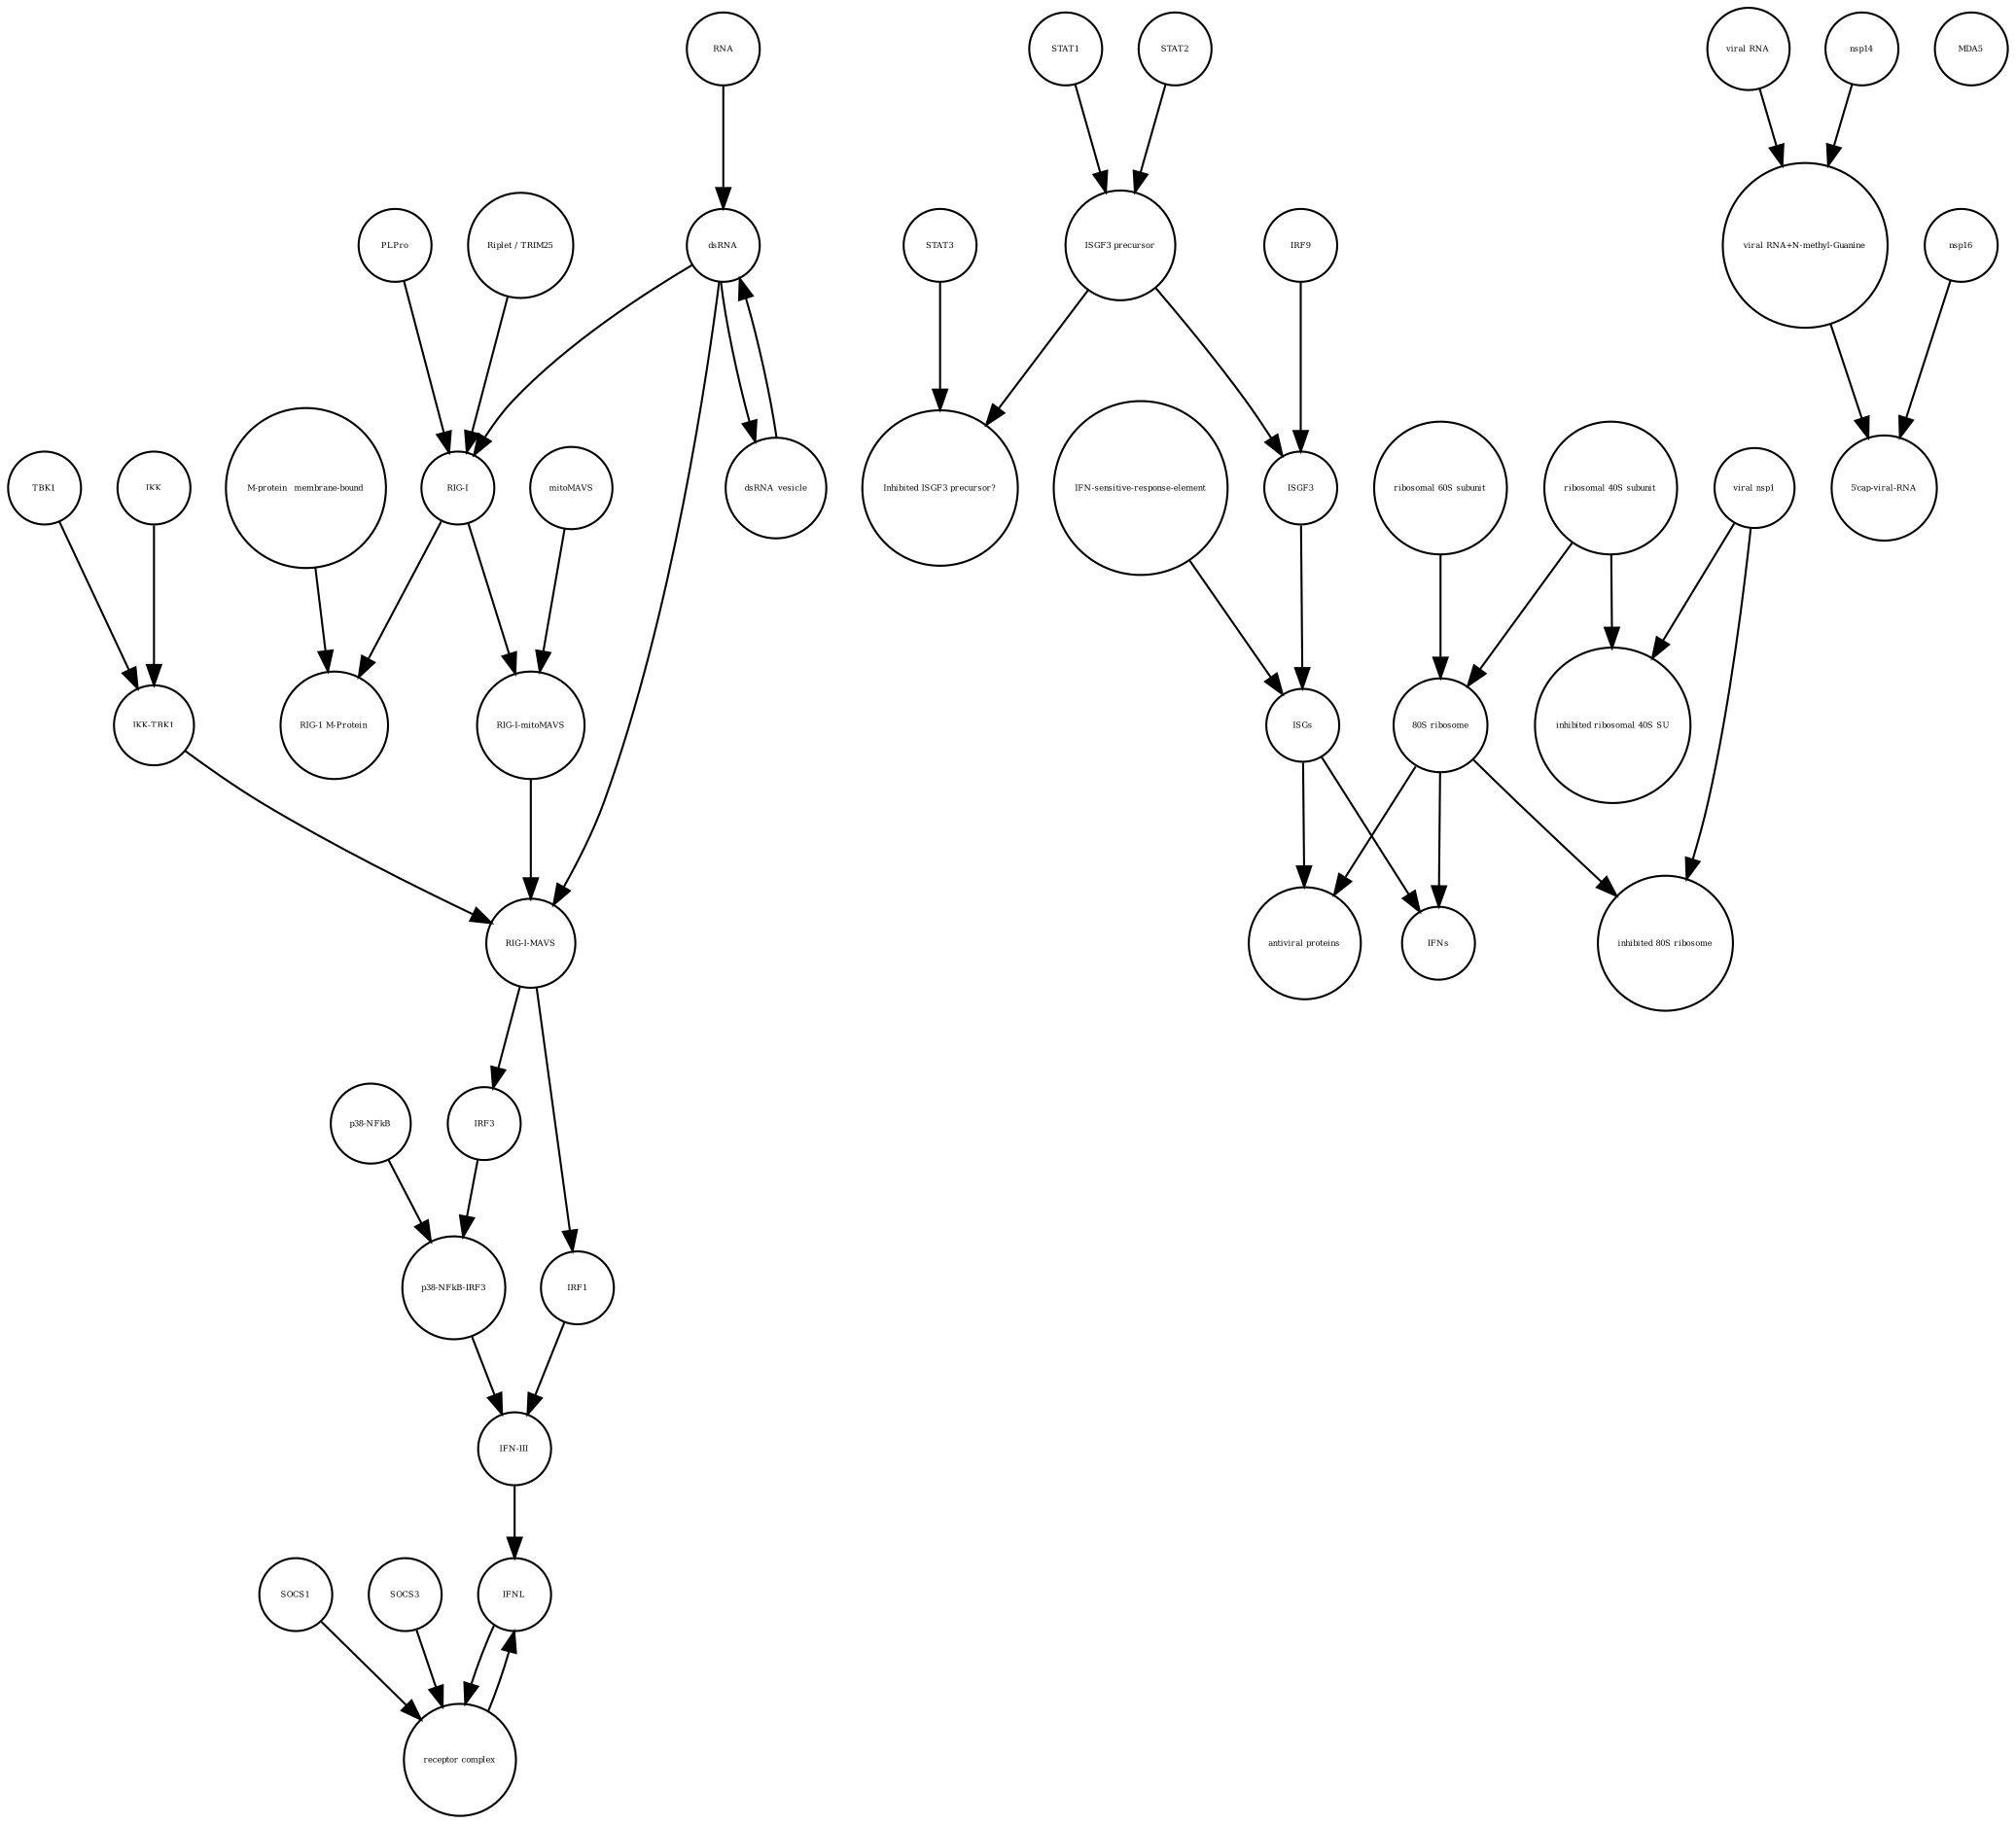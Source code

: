 strict digraph  {
dsRNA [annotation="", bipartite=0, cls="nucleic acid feature", fontsize=4, label=dsRNA, shape=circle];
"ISGF3 precursor" [annotation="", bipartite=0, cls=complex, fontsize=4, label="ISGF3 precursor", shape=circle];
PLPro [annotation="", bipartite=0, cls=macromolecule, fontsize=4, label=PLPro, shape=circle];
"RIG-I-MAVS" [annotation="", bipartite=0, cls=complex, fontsize=4, label="RIG-I-MAVS", shape=circle];
"IFN-III" [annotation="", bipartite=0, cls=macromolecule, fontsize=4, label="IFN-III", shape=circle];
TBK1 [annotation="", bipartite=0, cls=macromolecule, fontsize=4, label=TBK1, shape=circle];
IRF1 [annotation="", bipartite=0, cls=macromolecule, fontsize=4, label=IRF1, shape=circle];
"IKK-TBK1" [annotation="", bipartite=0, cls=complex, fontsize=4, label="IKK-TBK1", shape=circle];
"viral RNA" [annotation="", bipartite=0, cls="nucleic acid feature", fontsize=4, label="viral RNA", shape=circle];
"RIG-1 M-Protein" [annotation="", bipartite=0, cls=complex, fontsize=4, label="RIG-1 M-Protein", shape=circle];
"p38-NFkB-IRF3" [annotation="", bipartite=0, cls=complex, fontsize=4, label="p38-NFkB-IRF3", shape=circle];
SOCS1 [annotation="", bipartite=0, cls=macromolecule, fontsize=4, label=SOCS1, shape=circle];
nsp16 [annotation="", bipartite=0, cls=macromolecule, fontsize=4, label=nsp16, shape=circle];
STAT1 [annotation="", bipartite=0, cls=macromolecule, fontsize=4, label=STAT1, shape=circle];
"IFN-sensitive-response-element" [annotation="", bipartite=0, cls="nucleic acid feature", fontsize=4, label="IFN-sensitive-response-element", shape=circle];
"RIG-I-mitoMAVS" [annotation="", bipartite=0, cls=complex, fontsize=4, label="RIG-I-mitoMAVS", shape=circle];
"p38-NFkB" [annotation="", bipartite=0, cls=complex, fontsize=4, label="p38-NFkB", shape=circle];
SOCS3 [annotation="", bipartite=0, cls=macromolecule, fontsize=4, label=SOCS3, shape=circle];
"Inhibited ISGF3 precursor?" [annotation="", bipartite=0, cls=complex, fontsize=4, label="Inhibited ISGF3 precursor?", shape=circle];
"RIG-I" [annotation="", bipartite=0, cls=macromolecule, fontsize=4, label="RIG-I", shape=circle];
nsp14 [annotation="", bipartite=0, cls=macromolecule, fontsize=4, label=nsp14, shape=circle];
MDA5 [annotation="", bipartite=0, cls=macromolecule, fontsize=4, label=MDA5, shape=circle];
ISGs [annotation="", bipartite=0, cls="nucleic acid feature", fontsize=4, label=ISGs, shape=circle];
IKK [annotation="", bipartite=0, cls=macromolecule, fontsize=4, label=IKK, shape=circle];
"Riplet / TRIM25" [annotation="", bipartite=0, cls=macromolecule, fontsize=4, label="Riplet / TRIM25", shape=circle];
dsRNA_vesicle [annotation="", bipartite=0, cls="nucleic acid feature", fontsize=4, label=dsRNA_vesicle, shape=circle];
"viral nsp1" [annotation="", bipartite=0, cls=macromolecule, fontsize=4, label="viral nsp1", shape=circle];
"inhibited ribosomal 40S SU" [annotation="urn_miriam_doi_10.1101%2F2020.05.18.102467", bipartite=0, cls=complex, fontsize=4, label="inhibited ribosomal 40S SU", shape=circle];
mitoMAVS [annotation="", bipartite=0, cls=macromolecule, fontsize=4, label=mitoMAVS, shape=circle];
IFNs [annotation="", bipartite=0, cls=macromolecule, fontsize=4, label=IFNs, shape=circle];
"antiviral proteins" [annotation="", bipartite=0, cls=macromolecule, fontsize=4, label="antiviral proteins", shape=circle];
"80S ribosome" [annotation="", bipartite=0, cls=complex, fontsize=4, label="80S ribosome", shape=circle];
IRF3 [annotation="", bipartite=0, cls=macromolecule, fontsize=4, label=IRF3, shape=circle];
STAT2 [annotation="", bipartite=0, cls=macromolecule, fontsize=4, label=STAT2, shape=circle];
"ribosomal 40S subunit" [annotation="", bipartite=0, cls=complex, fontsize=4, label="ribosomal 40S subunit", shape=circle];
"receptor complex" [annotation="", bipartite=0, cls=complex, fontsize=4, label="receptor complex", shape=circle];
IFNL [annotation="", bipartite=0, cls=macromolecule, fontsize=4, label=IFNL, shape=circle];
"inhibited 80S ribosome" [annotation="", bipartite=0, cls=complex, fontsize=4, label="inhibited 80S ribosome", shape=circle];
STAT3 [annotation="", bipartite=0, cls=macromolecule, fontsize=4, label=STAT3, shape=circle];
"ribosomal 60S subunit" [annotation="", bipartite=0, cls=complex, fontsize=4, label="ribosomal 60S subunit", shape=circle];
IRF9 [annotation="", bipartite=0, cls=macromolecule, fontsize=4, label=IRF9, shape=circle];
RNA [annotation="", bipartite=0, cls="nucleic acid feature", fontsize=4, label=RNA, shape=circle];
"viral RNA+N-methyl-Guanine" [annotation="", bipartite=0, cls="nucleic acid feature", fontsize=4, label="viral RNA+N-methyl-Guanine", shape=circle];
"M-protein_ membrane-bound" [annotation="", bipartite=0, cls=macromolecule, fontsize=4, label="M-protein_ membrane-bound", shape=circle];
ISGF3 [annotation="", bipartite=0, cls=complex, fontsize=4, label=ISGF3, shape=circle];
"5'cap-viral-RNA" [annotation="", bipartite=0, cls="nucleic acid feature", fontsize=4, label="5'cap-viral-RNA", shape=circle];
dsRNA -> "RIG-I-MAVS"  [annotation="", interaction_type="necessary stimulation"];
dsRNA -> "RIG-I"  [annotation="", interaction_type="necessary stimulation"];
dsRNA -> dsRNA_vesicle  [annotation="", interaction_type=production];
"ISGF3 precursor" -> "Inhibited ISGF3 precursor?"  [annotation="", interaction_type=production];
"ISGF3 precursor" -> ISGF3  [annotation="", interaction_type=production];
PLPro -> "RIG-I"  [annotation="", interaction_type=catalysis];
"RIG-I-MAVS" -> IRF3  [annotation="", interaction_type=stimulation];
"RIG-I-MAVS" -> IRF1  [annotation="", interaction_type=catalysis];
"IFN-III" -> IFNL  [annotation="", interaction_type=production];
TBK1 -> "IKK-TBK1"  [annotation="", interaction_type=production];
IRF1 -> "IFN-III"  [annotation="", interaction_type=stimulation];
"IKK-TBK1" -> "RIG-I-MAVS"  [annotation="", interaction_type=production];
"viral RNA" -> "viral RNA+N-methyl-Guanine"  [annotation="", interaction_type=production];
"p38-NFkB-IRF3" -> "IFN-III"  [annotation="", interaction_type=stimulation];
SOCS1 -> "receptor complex"  [annotation="", interaction_type=production];
nsp16 -> "5'cap-viral-RNA"  [annotation="urn_miriam_doi_10.1016%2Fj.chom.2020.05.008", interaction_type=catalysis];
STAT1 -> "ISGF3 precursor"  [annotation="", interaction_type=production];
"IFN-sensitive-response-element" -> ISGs  [annotation="", interaction_type=production];
"RIG-I-mitoMAVS" -> "RIG-I-MAVS"  [annotation="", interaction_type=production];
"p38-NFkB" -> "p38-NFkB-IRF3"  [annotation="", interaction_type=production];
SOCS3 -> "receptor complex"  [annotation="", interaction_type=production];
"RIG-I" -> "RIG-I-mitoMAVS"  [annotation="", interaction_type=production];
"RIG-I" -> "RIG-1 M-Protein"  [annotation="", interaction_type=production];
nsp14 -> "viral RNA+N-methyl-Guanine"  [annotation="", interaction_type=catalysis];
ISGs -> "antiviral proteins"  [annotation="", interaction_type=production];
ISGs -> IFNs  [annotation="", interaction_type=production];
IKK -> "IKK-TBK1"  [annotation="", interaction_type=production];
"Riplet / TRIM25" -> "RIG-I"  [annotation="", interaction_type=catalysis];
dsRNA_vesicle -> dsRNA  [annotation="", interaction_type=production];
"viral nsp1" -> "inhibited ribosomal 40S SU"  [annotation="", interaction_type=production];
"viral nsp1" -> "inhibited 80S ribosome"  [annotation="", interaction_type=production];
mitoMAVS -> "RIG-I-mitoMAVS"  [annotation="", interaction_type=production];
"80S ribosome" -> "antiviral proteins"  [annotation="", interaction_type=catalysis];
"80S ribosome" -> IFNs  [annotation="", interaction_type=catalysis];
"80S ribosome" -> "inhibited 80S ribosome"  [annotation="", interaction_type=production];
IRF3 -> "p38-NFkB-IRF3"  [annotation="", interaction_type=production];
STAT2 -> "ISGF3 precursor"  [annotation="", interaction_type=production];
"ribosomal 40S subunit" -> "inhibited ribosomal 40S SU"  [annotation="", interaction_type=production];
"ribosomal 40S subunit" -> "80S ribosome"  [annotation="", interaction_type=production];
"receptor complex" -> IFNL  [annotation="", interaction_type=production];
IFNL -> "receptor complex"  [annotation="", interaction_type=stimulation];
STAT3 -> "Inhibited ISGF3 precursor?"  [annotation="", interaction_type=production];
"ribosomal 60S subunit" -> "80S ribosome"  [annotation="", interaction_type=production];
IRF9 -> ISGF3  [annotation="", interaction_type=production];
RNA -> dsRNA  [annotation="", interaction_type=production];
"viral RNA+N-methyl-Guanine" -> "5'cap-viral-RNA"  [annotation="", interaction_type=production];
"M-protein_ membrane-bound" -> "RIG-1 M-Protein"  [annotation="", interaction_type=production];
ISGF3 -> ISGs  [annotation="", interaction_type="necessary stimulation"];
}
